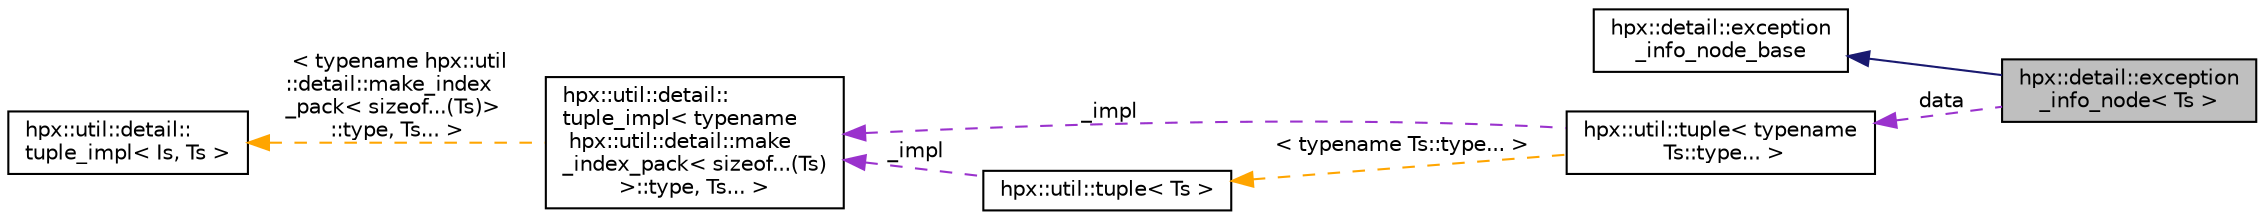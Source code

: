 digraph "hpx::detail::exception_info_node&lt; Ts &gt;"
{
  edge [fontname="Helvetica",fontsize="10",labelfontname="Helvetica",labelfontsize="10"];
  node [fontname="Helvetica",fontsize="10",shape=record];
  rankdir="LR";
  Node2 [label="hpx::detail::exception\l_info_node\< Ts \>",height=0.2,width=0.4,color="black", fillcolor="grey75", style="filled", fontcolor="black"];
  Node3 -> Node2 [dir="back",color="midnightblue",fontsize="10",style="solid",fontname="Helvetica"];
  Node3 [label="hpx::detail::exception\l_info_node_base",height=0.2,width=0.4,color="black", fillcolor="white", style="filled",URL="$dd/dcd/classhpx_1_1detail_1_1exception__info__node__base.html"];
  Node4 -> Node2 [dir="back",color="darkorchid3",fontsize="10",style="dashed",label=" data" ,fontname="Helvetica"];
  Node4 [label="hpx::util::tuple\< typename\l Ts::type... \>",height=0.2,width=0.4,color="black", fillcolor="white", style="filled",URL="$dc/d52/classhpx_1_1util_1_1tuple.html"];
  Node5 -> Node4 [dir="back",color="darkorchid3",fontsize="10",style="dashed",label=" _impl" ,fontname="Helvetica"];
  Node5 [label="hpx::util::detail::\ltuple_impl\< typename\l hpx::util::detail::make\l_index_pack\< sizeof...(Ts)\l\>::type, Ts... \>",height=0.2,width=0.4,color="black", fillcolor="white", style="filled",URL="$dc/d4e/structhpx_1_1util_1_1detail_1_1tuple__impl.html"];
  Node6 -> Node5 [dir="back",color="orange",fontsize="10",style="dashed",label=" \< typename hpx::util\l::detail::make_index\l_pack\< sizeof...(Ts)\>\l::type, Ts... \>" ,fontname="Helvetica"];
  Node6 [label="hpx::util::detail::\ltuple_impl\< Is, Ts \>",height=0.2,width=0.4,color="black", fillcolor="white", style="filled",URL="$dc/d4e/structhpx_1_1util_1_1detail_1_1tuple__impl.html"];
  Node7 -> Node4 [dir="back",color="orange",fontsize="10",style="dashed",label=" \< typename Ts::type... \>" ,fontname="Helvetica"];
  Node7 [label="hpx::util::tuple\< Ts \>",height=0.2,width=0.4,color="black", fillcolor="white", style="filled",URL="$dc/d52/classhpx_1_1util_1_1tuple.html"];
  Node5 -> Node7 [dir="back",color="darkorchid3",fontsize="10",style="dashed",label=" _impl" ,fontname="Helvetica"];
}
